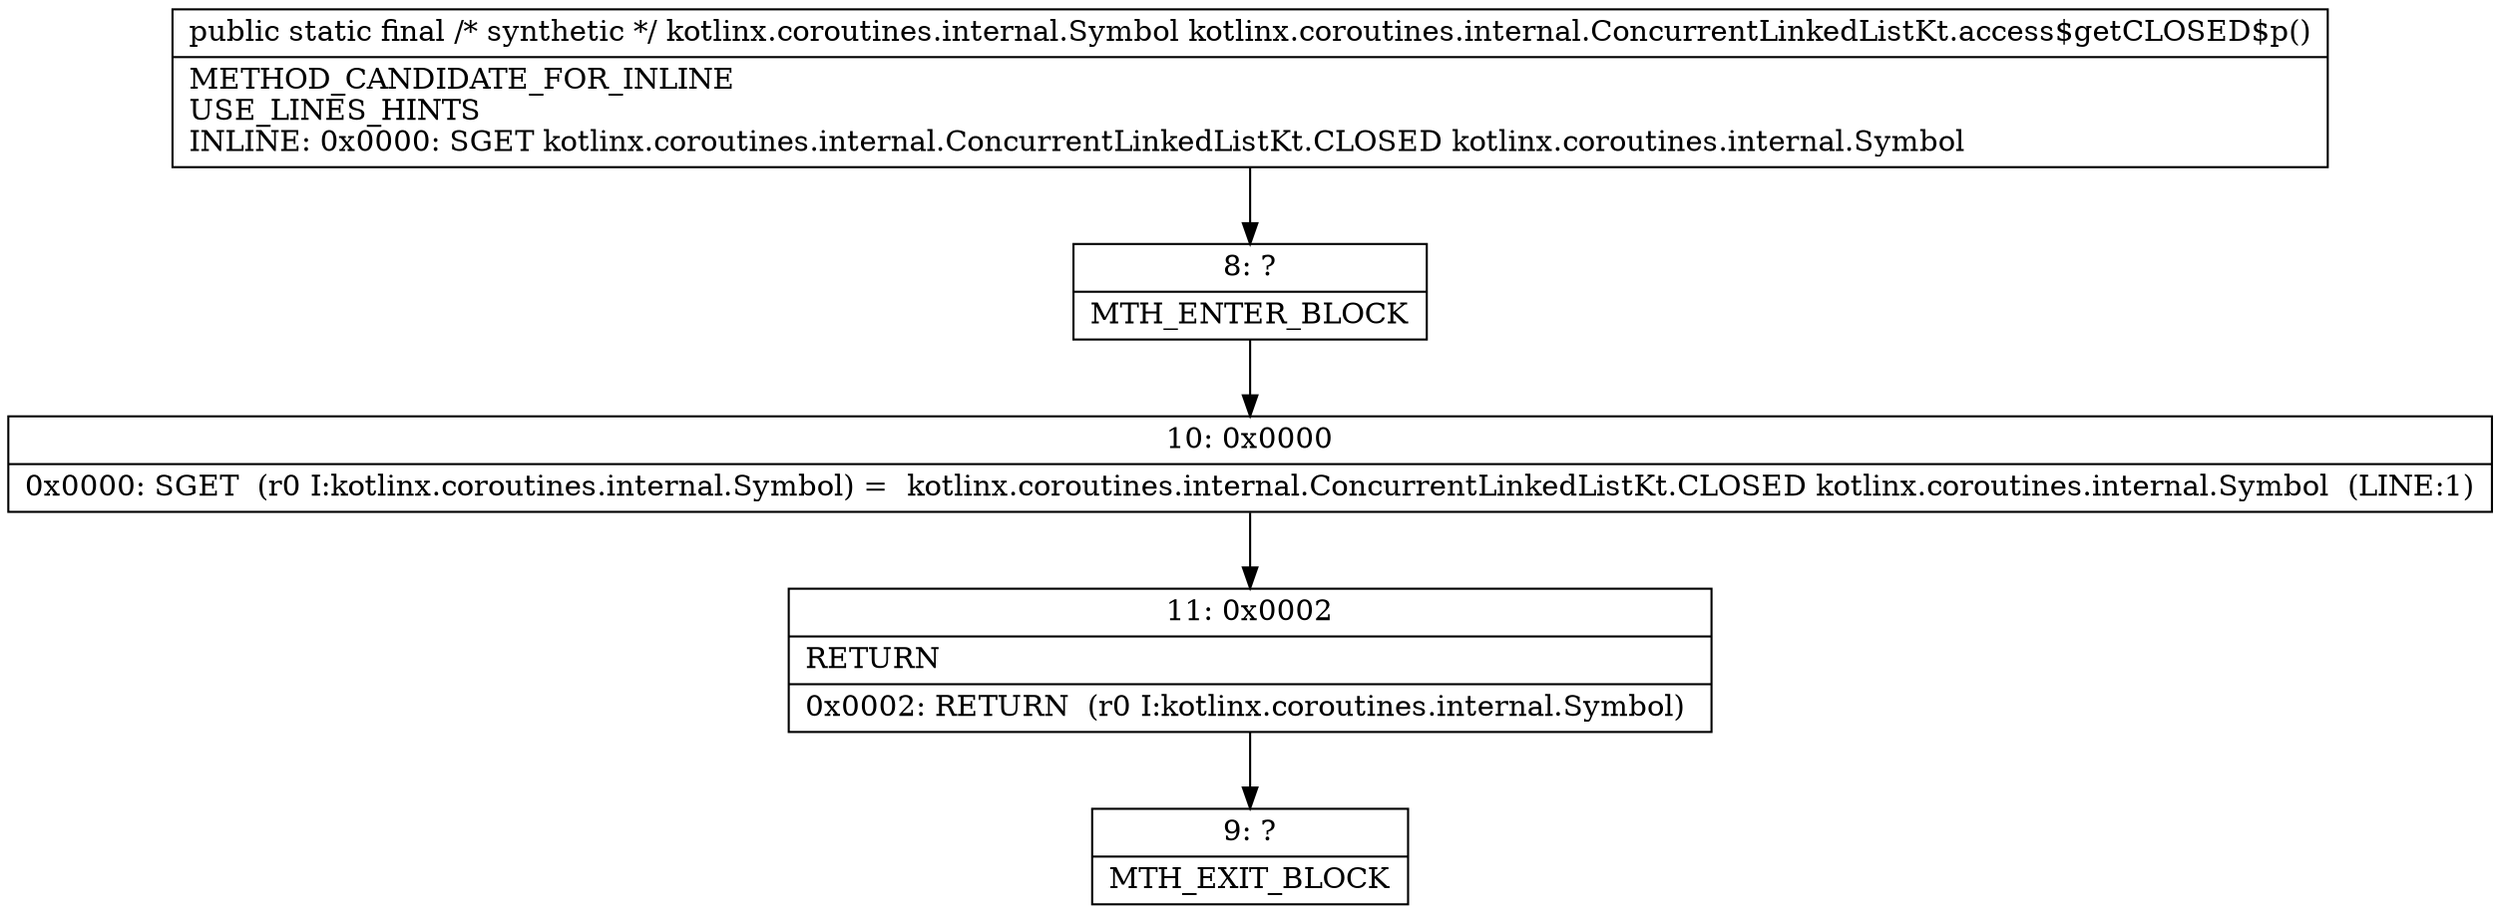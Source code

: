 digraph "CFG forkotlinx.coroutines.internal.ConcurrentLinkedListKt.access$getCLOSED$p()Lkotlinx\/coroutines\/internal\/Symbol;" {
Node_8 [shape=record,label="{8\:\ ?|MTH_ENTER_BLOCK\l}"];
Node_10 [shape=record,label="{10\:\ 0x0000|0x0000: SGET  (r0 I:kotlinx.coroutines.internal.Symbol) =  kotlinx.coroutines.internal.ConcurrentLinkedListKt.CLOSED kotlinx.coroutines.internal.Symbol  (LINE:1)\l}"];
Node_11 [shape=record,label="{11\:\ 0x0002|RETURN\l|0x0002: RETURN  (r0 I:kotlinx.coroutines.internal.Symbol) \l}"];
Node_9 [shape=record,label="{9\:\ ?|MTH_EXIT_BLOCK\l}"];
MethodNode[shape=record,label="{public static final \/* synthetic *\/ kotlinx.coroutines.internal.Symbol kotlinx.coroutines.internal.ConcurrentLinkedListKt.access$getCLOSED$p()  | METHOD_CANDIDATE_FOR_INLINE\lUSE_LINES_HINTS\lINLINE: 0x0000: SGET   kotlinx.coroutines.internal.ConcurrentLinkedListKt.CLOSED kotlinx.coroutines.internal.Symbol\l}"];
MethodNode -> Node_8;Node_8 -> Node_10;
Node_10 -> Node_11;
Node_11 -> Node_9;
}

